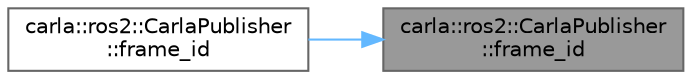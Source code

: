 digraph "carla::ros2::CarlaPublisher::frame_id"
{
 // INTERACTIVE_SVG=YES
 // LATEX_PDF_SIZE
  bgcolor="transparent";
  edge [fontname=Helvetica,fontsize=10,labelfontname=Helvetica,labelfontsize=10];
  node [fontname=Helvetica,fontsize=10,shape=box,height=0.2,width=0.4];
  rankdir="RL";
  Node1 [id="Node000001",label="carla::ros2::CarlaPublisher\l::frame_id",height=0.2,width=0.4,color="gray40", fillcolor="grey60", style="filled", fontcolor="black",tooltip=" "];
  Node1 -> Node2 [id="edge1_Node000001_Node000002",dir="back",color="steelblue1",style="solid",tooltip=" "];
  Node2 [id="Node000002",label="carla::ros2::CarlaPublisher\l::frame_id",height=0.2,width=0.4,color="grey40", fillcolor="white", style="filled",URL="$d8/d02/classcarla_1_1ros2_1_1CarlaPublisher.html#a9656d0fbe195ce57730f65ebb7e9e384",tooltip=" "];
}
